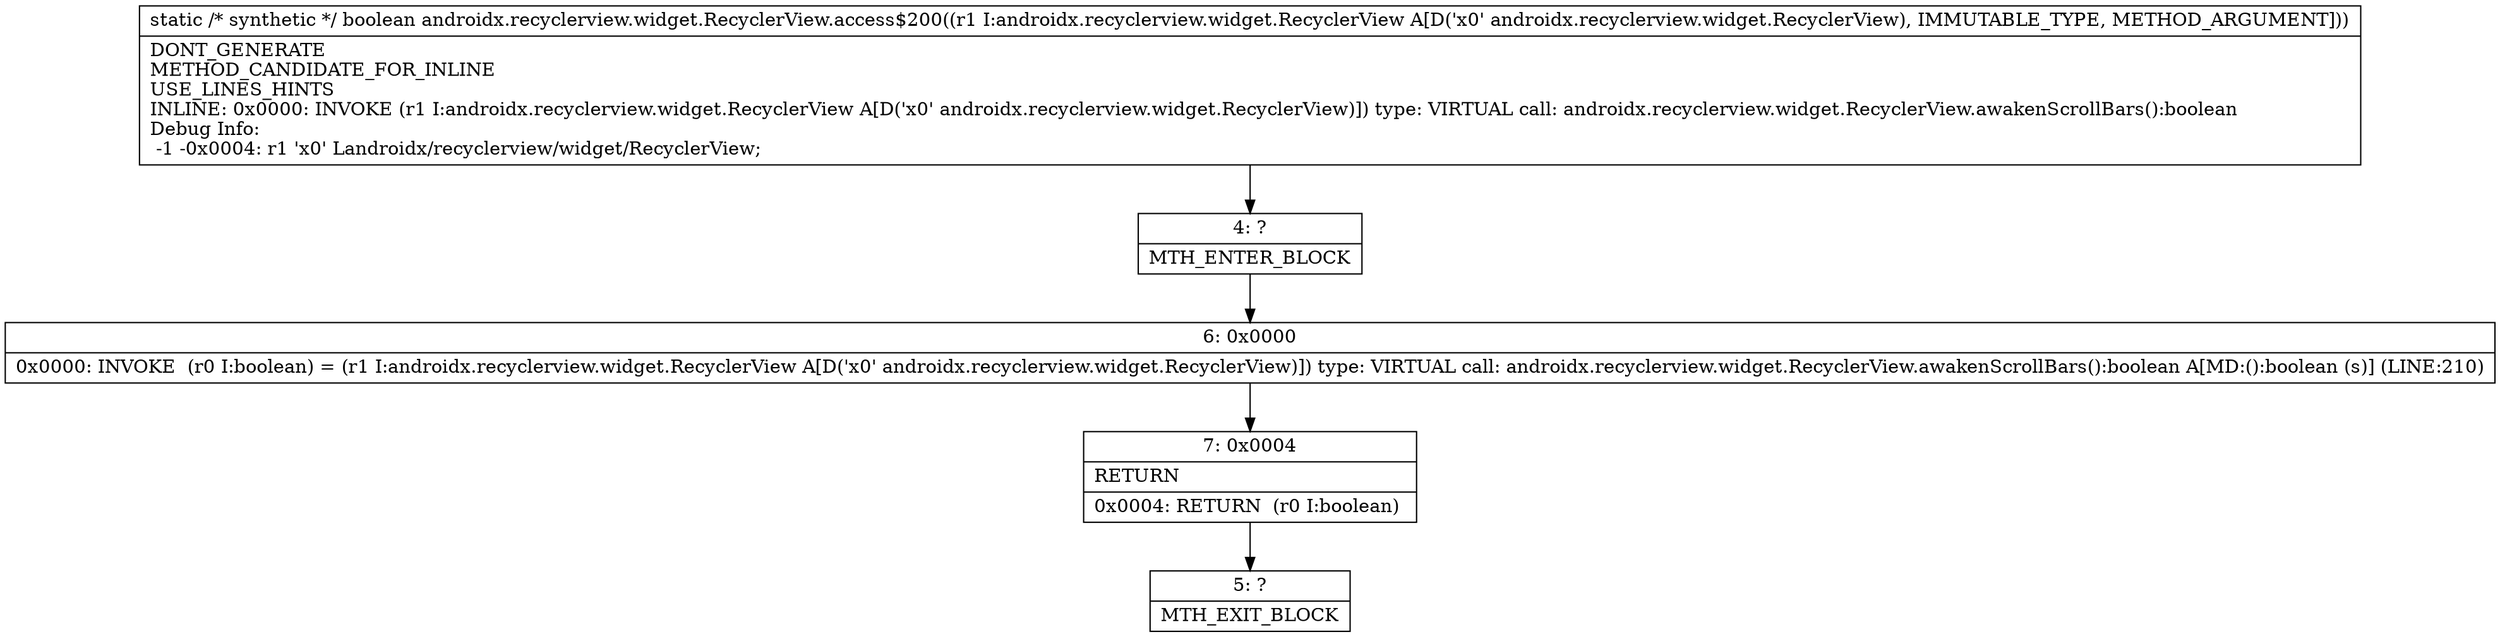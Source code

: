 digraph "CFG forandroidx.recyclerview.widget.RecyclerView.access$200(Landroidx\/recyclerview\/widget\/RecyclerView;)Z" {
Node_4 [shape=record,label="{4\:\ ?|MTH_ENTER_BLOCK\l}"];
Node_6 [shape=record,label="{6\:\ 0x0000|0x0000: INVOKE  (r0 I:boolean) = (r1 I:androidx.recyclerview.widget.RecyclerView A[D('x0' androidx.recyclerview.widget.RecyclerView)]) type: VIRTUAL call: androidx.recyclerview.widget.RecyclerView.awakenScrollBars():boolean A[MD:():boolean (s)] (LINE:210)\l}"];
Node_7 [shape=record,label="{7\:\ 0x0004|RETURN\l|0x0004: RETURN  (r0 I:boolean) \l}"];
Node_5 [shape=record,label="{5\:\ ?|MTH_EXIT_BLOCK\l}"];
MethodNode[shape=record,label="{static \/* synthetic *\/ boolean androidx.recyclerview.widget.RecyclerView.access$200((r1 I:androidx.recyclerview.widget.RecyclerView A[D('x0' androidx.recyclerview.widget.RecyclerView), IMMUTABLE_TYPE, METHOD_ARGUMENT]))  | DONT_GENERATE\lMETHOD_CANDIDATE_FOR_INLINE\lUSE_LINES_HINTS\lINLINE: 0x0000: INVOKE  (r1 I:androidx.recyclerview.widget.RecyclerView A[D('x0' androidx.recyclerview.widget.RecyclerView)]) type: VIRTUAL call: androidx.recyclerview.widget.RecyclerView.awakenScrollBars():boolean\lDebug Info:\l  \-1 \-0x0004: r1 'x0' Landroidx\/recyclerview\/widget\/RecyclerView;\l}"];
MethodNode -> Node_4;Node_4 -> Node_6;
Node_6 -> Node_7;
Node_7 -> Node_5;
}

